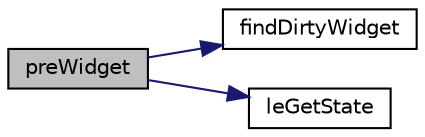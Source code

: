digraph "preWidget"
{
 // LATEX_PDF_SIZE
  edge [fontname="Helvetica",fontsize="10",labelfontname="Helvetica",labelfontsize="10"];
  node [fontname="Helvetica",fontsize="10",shape=record];
  rankdir="LR";
  Node1 [label="preWidget",height=0.2,width=0.4,color="black", fillcolor="grey75", style="filled", fontcolor="black",tooltip=" "];
  Node1 -> Node2 [color="midnightblue",fontsize="10",style="solid",fontname="Helvetica"];
  Node2 [label="findDirtyWidget",height=0.2,width=0.4,color="black", fillcolor="white", style="filled",URL="$legato__renderer_8c.html#a133f94a2a457aa258de7af3139f4be90",tooltip=" "];
  Node1 -> Node3 [color="midnightblue",fontsize="10",style="solid",fontname="Helvetica"];
  Node3 [label="leGetState",height=0.2,width=0.4,color="black", fillcolor="white", style="filled",URL="$legato__state_8c.html#a9db6b16767c48cea14f348e30a6390bc",tooltip=" "];
}
